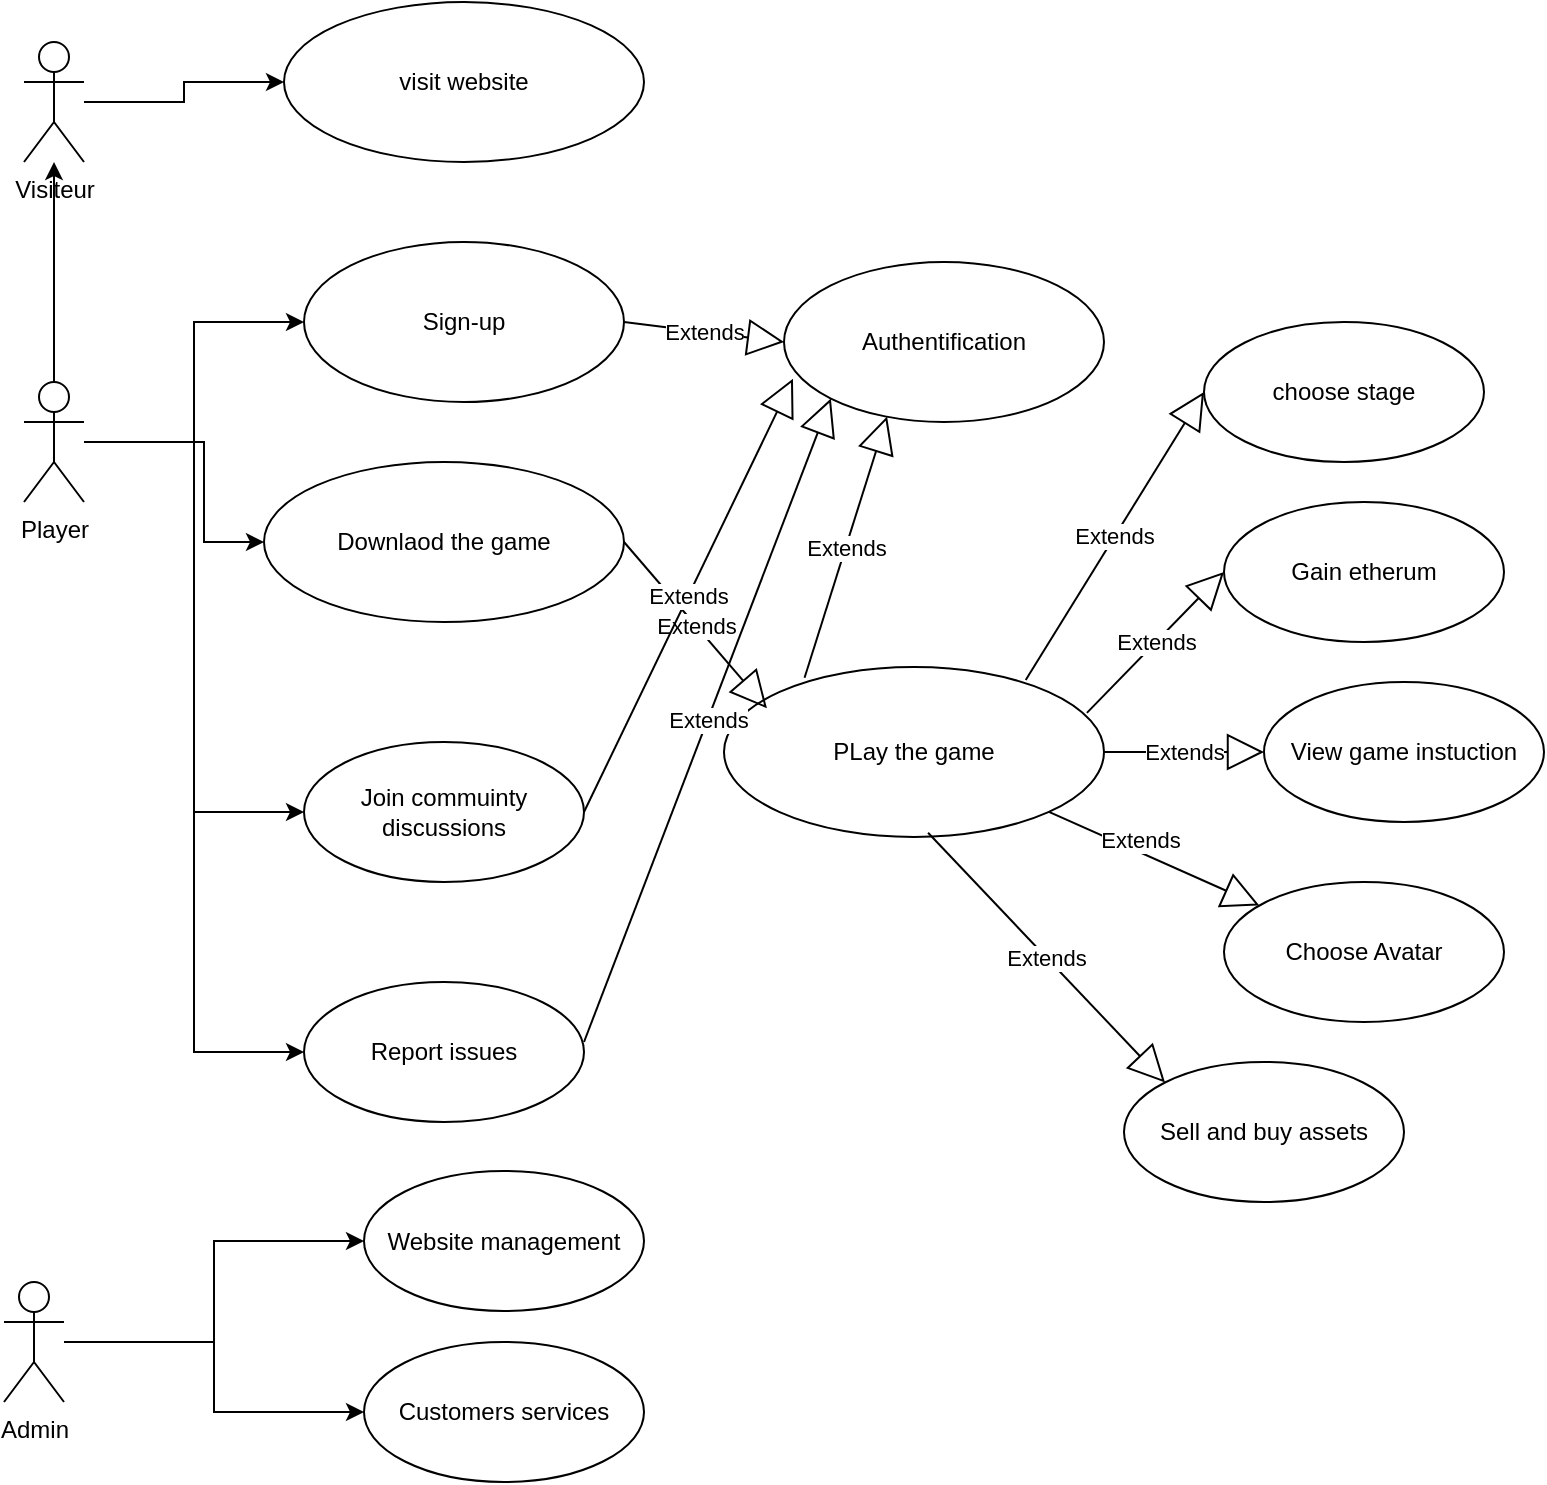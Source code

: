 <mxfile version="24.7.16">
  <diagram id="C5RBs43oDa-KdzZeNtuy" name="Page-1">
    <mxGraphModel dx="1122" dy="761" grid="1" gridSize="10" guides="1" tooltips="1" connect="1" arrows="1" fold="1" page="1" pageScale="1" pageWidth="827" pageHeight="1169" math="0" shadow="0">
      <root>
        <mxCell id="WIyWlLk6GJQsqaUBKTNV-0" />
        <mxCell id="WIyWlLk6GJQsqaUBKTNV-1" parent="WIyWlLk6GJQsqaUBKTNV-0" />
        <mxCell id="iqeTOHDVoDksP4cln9Rx-6" style="edgeStyle=orthogonalEdgeStyle;rounded=0;orthogonalLoop=1;jettySize=auto;html=1;" parent="WIyWlLk6GJQsqaUBKTNV-1" source="iqeTOHDVoDksP4cln9Rx-0" target="iqeTOHDVoDksP4cln9Rx-4" edge="1">
          <mxGeometry relative="1" as="geometry" />
        </mxCell>
        <mxCell id="iqeTOHDVoDksP4cln9Rx-14" style="edgeStyle=orthogonalEdgeStyle;rounded=0;orthogonalLoop=1;jettySize=auto;html=1;" parent="WIyWlLk6GJQsqaUBKTNV-1" source="iqeTOHDVoDksP4cln9Rx-0" target="iqeTOHDVoDksP4cln9Rx-12" edge="1">
          <mxGeometry relative="1" as="geometry" />
        </mxCell>
        <mxCell id="iqeTOHDVoDksP4cln9Rx-16" style="edgeStyle=orthogonalEdgeStyle;rounded=0;orthogonalLoop=1;jettySize=auto;html=1;" parent="WIyWlLk6GJQsqaUBKTNV-1" source="iqeTOHDVoDksP4cln9Rx-0" target="iqeTOHDVoDksP4cln9Rx-15" edge="1">
          <mxGeometry relative="1" as="geometry">
            <Array as="points">
              <mxPoint x="120" y="220" />
            </Array>
          </mxGeometry>
        </mxCell>
        <mxCell id="iqeTOHDVoDksP4cln9Rx-32" style="edgeStyle=orthogonalEdgeStyle;rounded=0;orthogonalLoop=1;jettySize=auto;html=1;entryX=0;entryY=0.5;entryDx=0;entryDy=0;" parent="WIyWlLk6GJQsqaUBKTNV-1" source="iqeTOHDVoDksP4cln9Rx-0" target="iqeTOHDVoDksP4cln9Rx-31" edge="1">
          <mxGeometry relative="1" as="geometry" />
        </mxCell>
        <mxCell id="iqeTOHDVoDksP4cln9Rx-34" style="edgeStyle=orthogonalEdgeStyle;rounded=0;orthogonalLoop=1;jettySize=auto;html=1;entryX=0;entryY=0.5;entryDx=0;entryDy=0;" parent="WIyWlLk6GJQsqaUBKTNV-1" source="iqeTOHDVoDksP4cln9Rx-0" target="iqeTOHDVoDksP4cln9Rx-33" edge="1">
          <mxGeometry relative="1" as="geometry" />
        </mxCell>
        <mxCell id="iqeTOHDVoDksP4cln9Rx-0" value="&lt;div&gt;Player&lt;/div&gt;" style="shape=umlActor;verticalLabelPosition=bottom;verticalAlign=top;html=1;outlineConnect=0;" parent="WIyWlLk6GJQsqaUBKTNV-1" vertex="1">
          <mxGeometry x="30" y="190" width="30" height="60" as="geometry" />
        </mxCell>
        <mxCell id="iqeTOHDVoDksP4cln9Rx-2" value="visit website" style="ellipse;whiteSpace=wrap;html=1;" parent="WIyWlLk6GJQsqaUBKTNV-1" vertex="1">
          <mxGeometry x="160" width="180" height="80" as="geometry" />
        </mxCell>
        <mxCell id="iqeTOHDVoDksP4cln9Rx-7" style="edgeStyle=orthogonalEdgeStyle;rounded=0;orthogonalLoop=1;jettySize=auto;html=1;" parent="WIyWlLk6GJQsqaUBKTNV-1" source="iqeTOHDVoDksP4cln9Rx-4" target="iqeTOHDVoDksP4cln9Rx-2" edge="1">
          <mxGeometry relative="1" as="geometry" />
        </mxCell>
        <mxCell id="iqeTOHDVoDksP4cln9Rx-4" value="&lt;div&gt;Visiteur&lt;/div&gt;" style="shape=umlActor;verticalLabelPosition=bottom;verticalAlign=top;html=1;outlineConnect=0;" parent="WIyWlLk6GJQsqaUBKTNV-1" vertex="1">
          <mxGeometry x="30" y="20" width="30" height="60" as="geometry" />
        </mxCell>
        <mxCell id="iqeTOHDVoDksP4cln9Rx-10" value="Authentification" style="ellipse;whiteSpace=wrap;html=1;" parent="WIyWlLk6GJQsqaUBKTNV-1" vertex="1">
          <mxGeometry x="410" y="130" width="160" height="80" as="geometry" />
        </mxCell>
        <mxCell id="iqeTOHDVoDksP4cln9Rx-12" value="Sign-up" style="ellipse;whiteSpace=wrap;html=1;" parent="WIyWlLk6GJQsqaUBKTNV-1" vertex="1">
          <mxGeometry x="170" y="120" width="160" height="80" as="geometry" />
        </mxCell>
        <mxCell id="iqeTOHDVoDksP4cln9Rx-15" value="Downlaod the game" style="ellipse;whiteSpace=wrap;html=1;" parent="WIyWlLk6GJQsqaUBKTNV-1" vertex="1">
          <mxGeometry x="150" y="230" width="180" height="80" as="geometry" />
        </mxCell>
        <mxCell id="iqeTOHDVoDksP4cln9Rx-17" value="PLay the game" style="ellipse;whiteSpace=wrap;html=1;" parent="WIyWlLk6GJQsqaUBKTNV-1" vertex="1">
          <mxGeometry x="380" y="332.5" width="190" height="85" as="geometry" />
        </mxCell>
        <mxCell id="iqeTOHDVoDksP4cln9Rx-19" value="Extends" style="endArrow=block;endSize=16;endFill=0;html=1;rounded=0;exitX=1;exitY=0.5;exitDx=0;exitDy=0;entryX=0.113;entryY=0.243;entryDx=0;entryDy=0;entryPerimeter=0;" parent="WIyWlLk6GJQsqaUBKTNV-1" source="iqeTOHDVoDksP4cln9Rx-15" target="iqeTOHDVoDksP4cln9Rx-17" edge="1">
          <mxGeometry width="160" relative="1" as="geometry">
            <mxPoint x="490" y="210" as="sourcePoint" />
            <mxPoint x="350" y="210" as="targetPoint" />
          </mxGeometry>
        </mxCell>
        <mxCell id="iqeTOHDVoDksP4cln9Rx-20" value="Extends" style="endArrow=block;endSize=16;endFill=0;html=1;rounded=0;exitX=1;exitY=0.5;exitDx=0;exitDy=0;entryX=0;entryY=0.5;entryDx=0;entryDy=0;" parent="WIyWlLk6GJQsqaUBKTNV-1" source="iqeTOHDVoDksP4cln9Rx-12" target="iqeTOHDVoDksP4cln9Rx-10" edge="1">
          <mxGeometry width="160" relative="1" as="geometry">
            <mxPoint x="330" y="220" as="sourcePoint" />
            <mxPoint x="490" y="220" as="targetPoint" />
          </mxGeometry>
        </mxCell>
        <mxCell id="iqeTOHDVoDksP4cln9Rx-24" value="choose stage" style="ellipse;whiteSpace=wrap;html=1;" parent="WIyWlLk6GJQsqaUBKTNV-1" vertex="1">
          <mxGeometry x="620" y="160" width="140" height="70" as="geometry" />
        </mxCell>
        <mxCell id="iqeTOHDVoDksP4cln9Rx-25" value="Gain etherum" style="ellipse;whiteSpace=wrap;html=1;" parent="WIyWlLk6GJQsqaUBKTNV-1" vertex="1">
          <mxGeometry x="630" y="250" width="140" height="70" as="geometry" />
        </mxCell>
        <mxCell id="iqeTOHDVoDksP4cln9Rx-26" value="Extends" style="endArrow=block;endSize=16;endFill=0;html=1;rounded=0;exitX=0.794;exitY=0.076;exitDx=0;exitDy=0;exitPerimeter=0;entryX=0;entryY=0.5;entryDx=0;entryDy=0;" parent="WIyWlLk6GJQsqaUBKTNV-1" source="iqeTOHDVoDksP4cln9Rx-17" target="iqeTOHDVoDksP4cln9Rx-24" edge="1">
          <mxGeometry width="160" relative="1" as="geometry">
            <mxPoint x="330" y="510" as="sourcePoint" />
            <mxPoint x="490" y="510" as="targetPoint" />
          </mxGeometry>
        </mxCell>
        <mxCell id="iqeTOHDVoDksP4cln9Rx-27" value="Extends" style="endArrow=block;endSize=16;endFill=0;html=1;rounded=0;entryX=0;entryY=0.5;entryDx=0;entryDy=0;exitX=0.955;exitY=0.27;exitDx=0;exitDy=0;exitPerimeter=0;" parent="WIyWlLk6GJQsqaUBKTNV-1" source="iqeTOHDVoDksP4cln9Rx-17" target="iqeTOHDVoDksP4cln9Rx-25" edge="1">
          <mxGeometry width="160" relative="1" as="geometry">
            <mxPoint x="573" y="375" as="sourcePoint" />
            <mxPoint x="471" y="450" as="targetPoint" />
          </mxGeometry>
        </mxCell>
        <mxCell id="iqeTOHDVoDksP4cln9Rx-28" value="View game instuction" style="ellipse;whiteSpace=wrap;html=1;" parent="WIyWlLk6GJQsqaUBKTNV-1" vertex="1">
          <mxGeometry x="650" y="340" width="140" height="70" as="geometry" />
        </mxCell>
        <mxCell id="iqeTOHDVoDksP4cln9Rx-29" value="Extends" style="endArrow=block;endSize=16;endFill=0;html=1;rounded=0;exitX=1;exitY=0.5;exitDx=0;exitDy=0;" parent="WIyWlLk6GJQsqaUBKTNV-1" source="iqeTOHDVoDksP4cln9Rx-17" target="iqeTOHDVoDksP4cln9Rx-28" edge="1">
          <mxGeometry width="160" relative="1" as="geometry">
            <mxPoint x="550" y="410" as="sourcePoint" />
            <mxPoint x="490" y="510" as="targetPoint" />
          </mxGeometry>
        </mxCell>
        <mxCell id="iqeTOHDVoDksP4cln9Rx-31" value="Join commuinty discussions" style="ellipse;whiteSpace=wrap;html=1;" parent="WIyWlLk6GJQsqaUBKTNV-1" vertex="1">
          <mxGeometry x="170" y="370" width="140" height="70" as="geometry" />
        </mxCell>
        <mxCell id="iqeTOHDVoDksP4cln9Rx-33" value="Report issues" style="ellipse;whiteSpace=wrap;html=1;" parent="WIyWlLk6GJQsqaUBKTNV-1" vertex="1">
          <mxGeometry x="170" y="490" width="140" height="70" as="geometry" />
        </mxCell>
        <mxCell id="iqeTOHDVoDksP4cln9Rx-35" value="Choose Avatar" style="ellipse;whiteSpace=wrap;html=1;" parent="WIyWlLk6GJQsqaUBKTNV-1" vertex="1">
          <mxGeometry x="630" y="440" width="140" height="70" as="geometry" />
        </mxCell>
        <mxCell id="iqeTOHDVoDksP4cln9Rx-36" value="Sell and buy assets" style="ellipse;whiteSpace=wrap;html=1;" parent="WIyWlLk6GJQsqaUBKTNV-1" vertex="1">
          <mxGeometry x="580" y="530" width="140" height="70" as="geometry" />
        </mxCell>
        <mxCell id="iqeTOHDVoDksP4cln9Rx-37" value="Extends" style="endArrow=block;endSize=16;endFill=0;html=1;rounded=0;" parent="WIyWlLk6GJQsqaUBKTNV-1" source="iqeTOHDVoDksP4cln9Rx-17" target="iqeTOHDVoDksP4cln9Rx-35" edge="1">
          <mxGeometry x="-0.171" y="6" width="160" relative="1" as="geometry">
            <mxPoint x="471" y="390" as="sourcePoint" />
            <mxPoint x="630" y="476" as="targetPoint" />
            <mxPoint as="offset" />
          </mxGeometry>
        </mxCell>
        <mxCell id="iqeTOHDVoDksP4cln9Rx-38" value="Extends" style="endArrow=block;endSize=16;endFill=0;html=1;rounded=0;exitX=0.537;exitY=0.975;exitDx=0;exitDy=0;exitPerimeter=0;entryX=0;entryY=0;entryDx=0;entryDy=0;" parent="WIyWlLk6GJQsqaUBKTNV-1" source="iqeTOHDVoDksP4cln9Rx-17" target="iqeTOHDVoDksP4cln9Rx-36" edge="1">
          <mxGeometry width="160" relative="1" as="geometry">
            <mxPoint x="544" y="363" as="sourcePoint" />
            <mxPoint x="703" y="449" as="targetPoint" />
          </mxGeometry>
        </mxCell>
        <mxCell id="iqeTOHDVoDksP4cln9Rx-41" style="edgeStyle=orthogonalEdgeStyle;rounded=0;orthogonalLoop=1;jettySize=auto;html=1;entryX=0;entryY=0.5;entryDx=0;entryDy=0;" parent="WIyWlLk6GJQsqaUBKTNV-1" source="iqeTOHDVoDksP4cln9Rx-39" target="iqeTOHDVoDksP4cln9Rx-40" edge="1">
          <mxGeometry relative="1" as="geometry" />
        </mxCell>
        <mxCell id="iqeTOHDVoDksP4cln9Rx-43" style="edgeStyle=orthogonalEdgeStyle;rounded=0;orthogonalLoop=1;jettySize=auto;html=1;" parent="WIyWlLk6GJQsqaUBKTNV-1" source="iqeTOHDVoDksP4cln9Rx-39" target="iqeTOHDVoDksP4cln9Rx-42" edge="1">
          <mxGeometry relative="1" as="geometry" />
        </mxCell>
        <mxCell id="iqeTOHDVoDksP4cln9Rx-39" value="Admin" style="shape=umlActor;verticalLabelPosition=bottom;verticalAlign=top;html=1;" parent="WIyWlLk6GJQsqaUBKTNV-1" vertex="1">
          <mxGeometry x="20" y="640" width="30" height="60" as="geometry" />
        </mxCell>
        <mxCell id="iqeTOHDVoDksP4cln9Rx-40" value="Website management" style="ellipse;whiteSpace=wrap;html=1;" parent="WIyWlLk6GJQsqaUBKTNV-1" vertex="1">
          <mxGeometry x="200" y="584.5" width="140" height="70" as="geometry" />
        </mxCell>
        <mxCell id="iqeTOHDVoDksP4cln9Rx-42" value="Customers services" style="ellipse;whiteSpace=wrap;html=1;" parent="WIyWlLk6GJQsqaUBKTNV-1" vertex="1">
          <mxGeometry x="200" y="670" width="140" height="70" as="geometry" />
        </mxCell>
        <mxCell id="DJKLHqECe_alOXCKCyyr-1" value="Extends" style="endArrow=block;endSize=16;endFill=0;html=1;rounded=0;entryX=0;entryY=1;entryDx=0;entryDy=0;" edge="1" parent="WIyWlLk6GJQsqaUBKTNV-1" target="iqeTOHDVoDksP4cln9Rx-10">
          <mxGeometry width="160" relative="1" as="geometry">
            <mxPoint x="310" y="520" as="sourcePoint" />
            <mxPoint x="490" y="120" as="targetPoint" />
          </mxGeometry>
        </mxCell>
        <mxCell id="DJKLHqECe_alOXCKCyyr-2" value="Extends" style="endArrow=block;endSize=16;endFill=0;html=1;rounded=0;exitX=0.212;exitY=0.063;exitDx=0;exitDy=0;entryX=0.322;entryY=0.965;entryDx=0;entryDy=0;entryPerimeter=0;exitPerimeter=0;" edge="1" parent="WIyWlLk6GJQsqaUBKTNV-1" source="iqeTOHDVoDksP4cln9Rx-17" target="iqeTOHDVoDksP4cln9Rx-10">
          <mxGeometry width="160" relative="1" as="geometry">
            <mxPoint x="370" y="290" as="sourcePoint" />
            <mxPoint x="530" y="290" as="targetPoint" />
          </mxGeometry>
        </mxCell>
        <mxCell id="DJKLHqECe_alOXCKCyyr-4" value="Extends" style="endArrow=block;endSize=16;endFill=0;html=1;rounded=0;exitX=1;exitY=0.5;exitDx=0;exitDy=0;entryX=0.028;entryY=0.73;entryDx=0;entryDy=0;entryPerimeter=0;" edge="1" parent="WIyWlLk6GJQsqaUBKTNV-1" source="iqeTOHDVoDksP4cln9Rx-31" target="iqeTOHDVoDksP4cln9Rx-10">
          <mxGeometry width="160" relative="1" as="geometry">
            <mxPoint x="350" y="460" as="sourcePoint" />
            <mxPoint x="510" y="460" as="targetPoint" />
          </mxGeometry>
        </mxCell>
      </root>
    </mxGraphModel>
  </diagram>
</mxfile>
